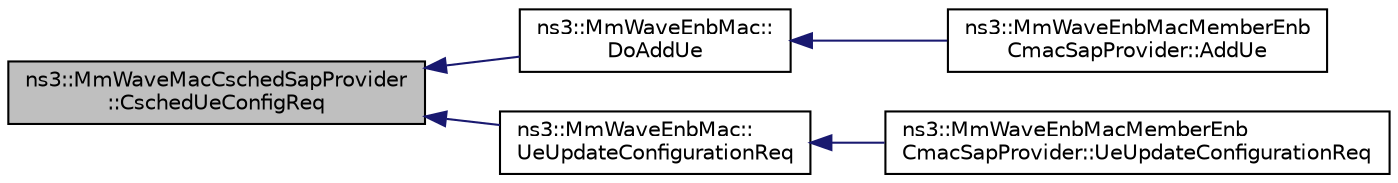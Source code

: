digraph "ns3::MmWaveMacCschedSapProvider::CschedUeConfigReq"
{
  edge [fontname="Helvetica",fontsize="10",labelfontname="Helvetica",labelfontsize="10"];
  node [fontname="Helvetica",fontsize="10",shape=record];
  rankdir="LR";
  Node1 [label="ns3::MmWaveMacCschedSapProvider\l::CschedUeConfigReq",height=0.2,width=0.4,color="black", fillcolor="grey75", style="filled", fontcolor="black"];
  Node1 -> Node2 [dir="back",color="midnightblue",fontsize="10",style="solid"];
  Node2 [label="ns3::MmWaveEnbMac::\lDoAddUe",height=0.2,width=0.4,color="black", fillcolor="white", style="filled",URL="$d5/dcd/classns3_1_1MmWaveEnbMac.html#a39975a74a29d189d5b3c15565a94fc6e"];
  Node2 -> Node3 [dir="back",color="midnightblue",fontsize="10",style="solid"];
  Node3 [label="ns3::MmWaveEnbMacMemberEnb\lCmacSapProvider::AddUe",height=0.2,width=0.4,color="black", fillcolor="white", style="filled",URL="$d2/d5e/classns3_1_1MmWaveEnbMacMemberEnbCmacSapProvider.html#a859e1e95a116f15d0a0a19918e48d05b"];
  Node1 -> Node4 [dir="back",color="midnightblue",fontsize="10",style="solid"];
  Node4 [label="ns3::MmWaveEnbMac::\lUeUpdateConfigurationReq",height=0.2,width=0.4,color="black", fillcolor="white", style="filled",URL="$d5/dcd/classns3_1_1MmWaveEnbMac.html#a3fb2e0e3b7698bea7662f35572f0c8ef"];
  Node4 -> Node5 [dir="back",color="midnightblue",fontsize="10",style="solid"];
  Node5 [label="ns3::MmWaveEnbMacMemberEnb\lCmacSapProvider::UeUpdateConfigurationReq",height=0.2,width=0.4,color="black", fillcolor="white", style="filled",URL="$d2/d5e/classns3_1_1MmWaveEnbMacMemberEnbCmacSapProvider.html#a0ec4e66c101b6c49927737caab928d77"];
}

